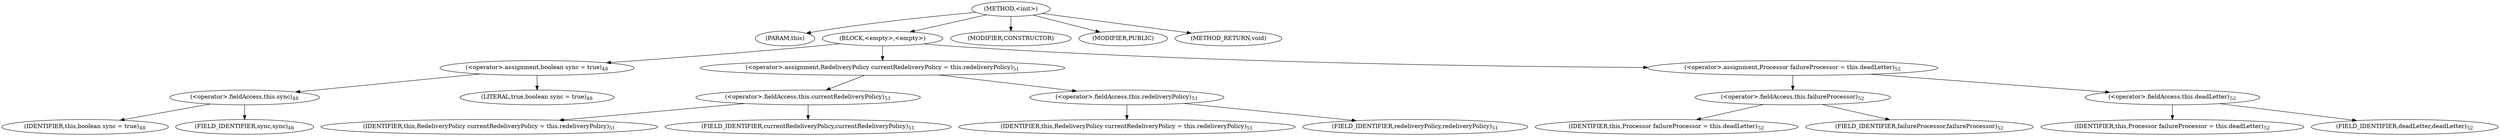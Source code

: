 digraph "&lt;init&gt;" {  
"66" [label = <(METHOD,&lt;init&gt;)> ]
"67" [label = <(PARAM,this)> ]
"68" [label = <(BLOCK,&lt;empty&gt;,&lt;empty&gt;)> ]
"69" [label = <(&lt;operator&gt;.assignment,boolean sync = true)<SUB>48</SUB>> ]
"70" [label = <(&lt;operator&gt;.fieldAccess,this.sync)<SUB>48</SUB>> ]
"71" [label = <(IDENTIFIER,this,boolean sync = true)<SUB>48</SUB>> ]
"72" [label = <(FIELD_IDENTIFIER,sync,sync)<SUB>48</SUB>> ]
"73" [label = <(LITERAL,true,boolean sync = true)<SUB>48</SUB>> ]
"74" [label = <(&lt;operator&gt;.assignment,RedeliveryPolicy currentRedeliveryPolicy = this.redeliveryPolicy)<SUB>51</SUB>> ]
"75" [label = <(&lt;operator&gt;.fieldAccess,this.currentRedeliveryPolicy)<SUB>51</SUB>> ]
"76" [label = <(IDENTIFIER,this,RedeliveryPolicy currentRedeliveryPolicy = this.redeliveryPolicy)<SUB>51</SUB>> ]
"77" [label = <(FIELD_IDENTIFIER,currentRedeliveryPolicy,currentRedeliveryPolicy)<SUB>51</SUB>> ]
"78" [label = <(&lt;operator&gt;.fieldAccess,this.redeliveryPolicy)<SUB>51</SUB>> ]
"79" [label = <(IDENTIFIER,this,RedeliveryPolicy currentRedeliveryPolicy = this.redeliveryPolicy)<SUB>51</SUB>> ]
"80" [label = <(FIELD_IDENTIFIER,redeliveryPolicy,redeliveryPolicy)<SUB>51</SUB>> ]
"81" [label = <(&lt;operator&gt;.assignment,Processor failureProcessor = this.deadLetter)<SUB>52</SUB>> ]
"82" [label = <(&lt;operator&gt;.fieldAccess,this.failureProcessor)<SUB>52</SUB>> ]
"83" [label = <(IDENTIFIER,this,Processor failureProcessor = this.deadLetter)<SUB>52</SUB>> ]
"84" [label = <(FIELD_IDENTIFIER,failureProcessor,failureProcessor)<SUB>52</SUB>> ]
"85" [label = <(&lt;operator&gt;.fieldAccess,this.deadLetter)<SUB>52</SUB>> ]
"86" [label = <(IDENTIFIER,this,Processor failureProcessor = this.deadLetter)<SUB>52</SUB>> ]
"87" [label = <(FIELD_IDENTIFIER,deadLetter,deadLetter)<SUB>52</SUB>> ]
"88" [label = <(MODIFIER,CONSTRUCTOR)> ]
"89" [label = <(MODIFIER,PUBLIC)> ]
"90" [label = <(METHOD_RETURN,void)> ]
  "66" -> "67" 
  "66" -> "68" 
  "66" -> "88" 
  "66" -> "89" 
  "66" -> "90" 
  "68" -> "69" 
  "68" -> "74" 
  "68" -> "81" 
  "69" -> "70" 
  "69" -> "73" 
  "70" -> "71" 
  "70" -> "72" 
  "74" -> "75" 
  "74" -> "78" 
  "75" -> "76" 
  "75" -> "77" 
  "78" -> "79" 
  "78" -> "80" 
  "81" -> "82" 
  "81" -> "85" 
  "82" -> "83" 
  "82" -> "84" 
  "85" -> "86" 
  "85" -> "87" 
}

